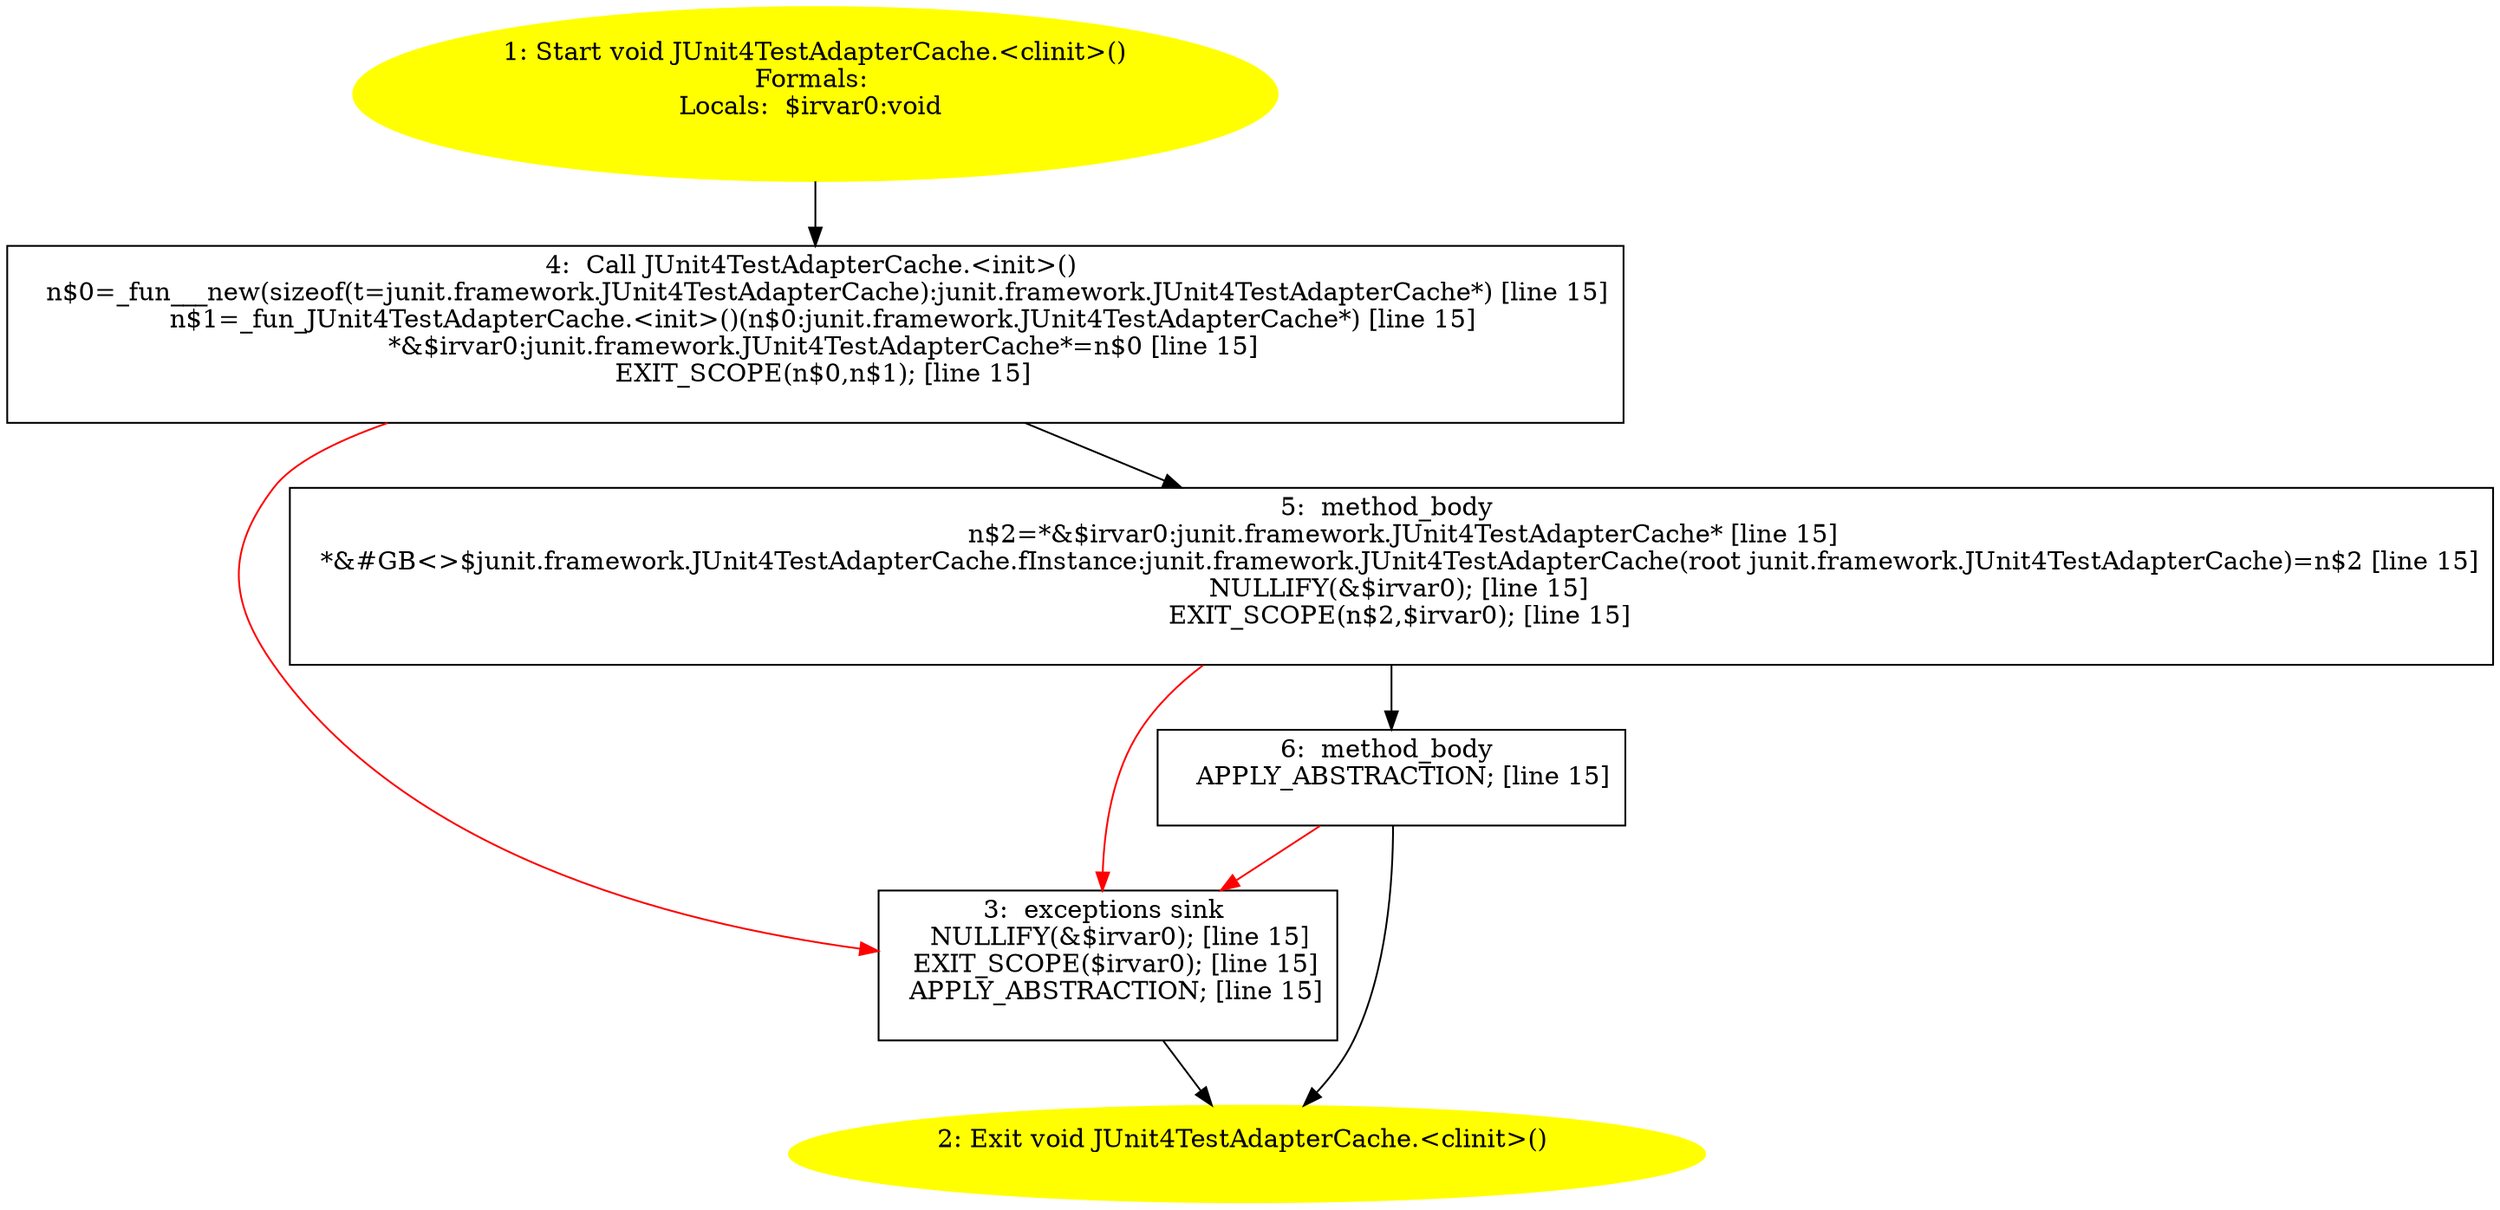 /* @generated */
digraph cfg {
"junit.framework.JUnit4TestAdapterCache.<clinit>():void.a98ab65493c1e8b071cdf96e50824130_1" [label="1: Start void JUnit4TestAdapterCache.<clinit>()\nFormals: \nLocals:  $irvar0:void \n  " color=yellow style=filled]
	

	 "junit.framework.JUnit4TestAdapterCache.<clinit>():void.a98ab65493c1e8b071cdf96e50824130_1" -> "junit.framework.JUnit4TestAdapterCache.<clinit>():void.a98ab65493c1e8b071cdf96e50824130_4" ;
"junit.framework.JUnit4TestAdapterCache.<clinit>():void.a98ab65493c1e8b071cdf96e50824130_2" [label="2: Exit void JUnit4TestAdapterCache.<clinit>() \n  " color=yellow style=filled]
	

"junit.framework.JUnit4TestAdapterCache.<clinit>():void.a98ab65493c1e8b071cdf96e50824130_3" [label="3:  exceptions sink \n   NULLIFY(&$irvar0); [line 15]\n  EXIT_SCOPE($irvar0); [line 15]\n  APPLY_ABSTRACTION; [line 15]\n " shape="box"]
	

	 "junit.framework.JUnit4TestAdapterCache.<clinit>():void.a98ab65493c1e8b071cdf96e50824130_3" -> "junit.framework.JUnit4TestAdapterCache.<clinit>():void.a98ab65493c1e8b071cdf96e50824130_2" ;
"junit.framework.JUnit4TestAdapterCache.<clinit>():void.a98ab65493c1e8b071cdf96e50824130_4" [label="4:  Call JUnit4TestAdapterCache.<init>() \n   n$0=_fun___new(sizeof(t=junit.framework.JUnit4TestAdapterCache):junit.framework.JUnit4TestAdapterCache*) [line 15]\n  n$1=_fun_JUnit4TestAdapterCache.<init>()(n$0:junit.framework.JUnit4TestAdapterCache*) [line 15]\n  *&$irvar0:junit.framework.JUnit4TestAdapterCache*=n$0 [line 15]\n  EXIT_SCOPE(n$0,n$1); [line 15]\n " shape="box"]
	

	 "junit.framework.JUnit4TestAdapterCache.<clinit>():void.a98ab65493c1e8b071cdf96e50824130_4" -> "junit.framework.JUnit4TestAdapterCache.<clinit>():void.a98ab65493c1e8b071cdf96e50824130_5" ;
	 "junit.framework.JUnit4TestAdapterCache.<clinit>():void.a98ab65493c1e8b071cdf96e50824130_4" -> "junit.framework.JUnit4TestAdapterCache.<clinit>():void.a98ab65493c1e8b071cdf96e50824130_3" [color="red" ];
"junit.framework.JUnit4TestAdapterCache.<clinit>():void.a98ab65493c1e8b071cdf96e50824130_5" [label="5:  method_body \n   n$2=*&$irvar0:junit.framework.JUnit4TestAdapterCache* [line 15]\n  *&#GB<>$junit.framework.JUnit4TestAdapterCache.fInstance:junit.framework.JUnit4TestAdapterCache(root junit.framework.JUnit4TestAdapterCache)=n$2 [line 15]\n  NULLIFY(&$irvar0); [line 15]\n  EXIT_SCOPE(n$2,$irvar0); [line 15]\n " shape="box"]
	

	 "junit.framework.JUnit4TestAdapterCache.<clinit>():void.a98ab65493c1e8b071cdf96e50824130_5" -> "junit.framework.JUnit4TestAdapterCache.<clinit>():void.a98ab65493c1e8b071cdf96e50824130_6" ;
	 "junit.framework.JUnit4TestAdapterCache.<clinit>():void.a98ab65493c1e8b071cdf96e50824130_5" -> "junit.framework.JUnit4TestAdapterCache.<clinit>():void.a98ab65493c1e8b071cdf96e50824130_3" [color="red" ];
"junit.framework.JUnit4TestAdapterCache.<clinit>():void.a98ab65493c1e8b071cdf96e50824130_6" [label="6:  method_body \n   APPLY_ABSTRACTION; [line 15]\n " shape="box"]
	

	 "junit.framework.JUnit4TestAdapterCache.<clinit>():void.a98ab65493c1e8b071cdf96e50824130_6" -> "junit.framework.JUnit4TestAdapterCache.<clinit>():void.a98ab65493c1e8b071cdf96e50824130_2" ;
	 "junit.framework.JUnit4TestAdapterCache.<clinit>():void.a98ab65493c1e8b071cdf96e50824130_6" -> "junit.framework.JUnit4TestAdapterCache.<clinit>():void.a98ab65493c1e8b071cdf96e50824130_3" [color="red" ];
}
